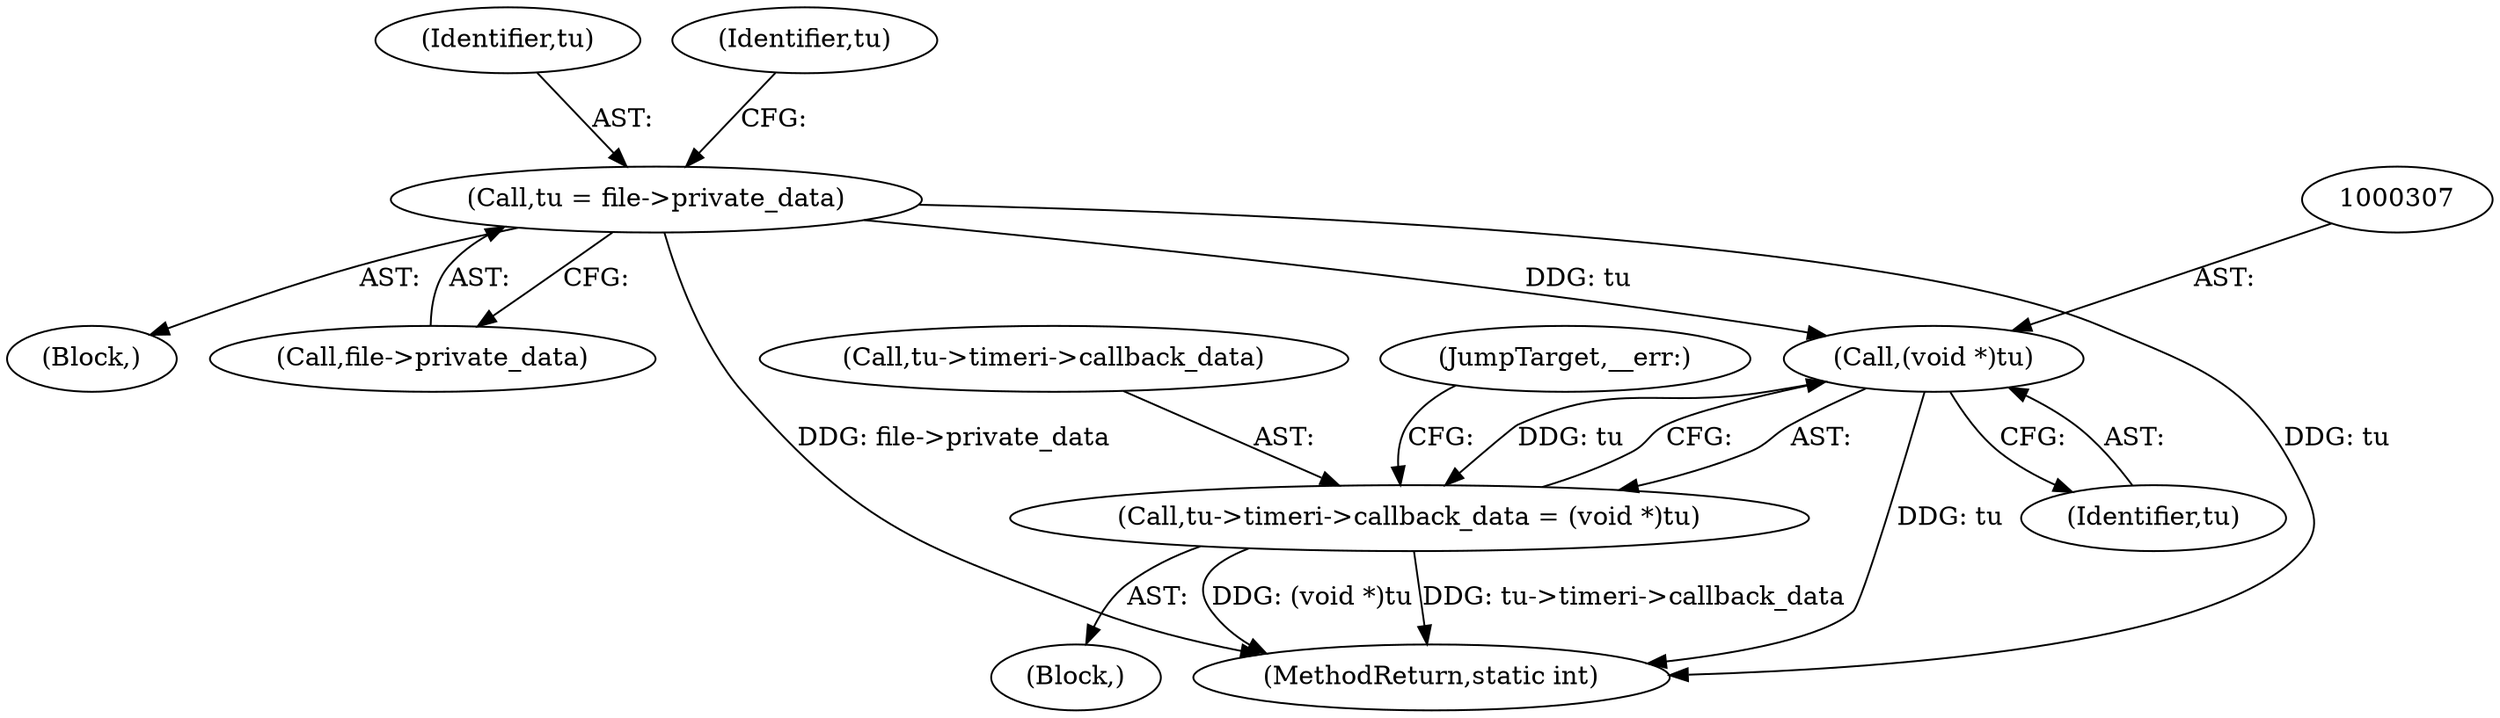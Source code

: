 digraph "0_linux_af368027a49a751d6ff4ee9e3f9961f35bb4fede_2@pointer" {
"1000306" [label="(Call,(void *)tu)"];
"1000111" [label="(Call,tu = file->private_data)"];
"1000300" [label="(Call,tu->timeri->callback_data = (void *)tu)"];
"1000306" [label="(Call,(void *)tu)"];
"1000300" [label="(Call,tu->timeri->callback_data = (void *)tu)"];
"1000301" [label="(Call,tu->timeri->callback_data)"];
"1000111" [label="(Call,tu = file->private_data)"];
"1000317" [label="(MethodReturn,static int)"];
"1000112" [label="(Identifier,tu)"];
"1000113" [label="(Call,file->private_data)"];
"1000103" [label="(Block,)"];
"1000309" [label="(JumpTarget,__err:)"];
"1000119" [label="(Identifier,tu)"];
"1000273" [label="(Block,)"];
"1000308" [label="(Identifier,tu)"];
"1000306" -> "1000300"  [label="AST: "];
"1000306" -> "1000308"  [label="CFG: "];
"1000307" -> "1000306"  [label="AST: "];
"1000308" -> "1000306"  [label="AST: "];
"1000300" -> "1000306"  [label="CFG: "];
"1000306" -> "1000317"  [label="DDG: tu"];
"1000306" -> "1000300"  [label="DDG: tu"];
"1000111" -> "1000306"  [label="DDG: tu"];
"1000111" -> "1000103"  [label="AST: "];
"1000111" -> "1000113"  [label="CFG: "];
"1000112" -> "1000111"  [label="AST: "];
"1000113" -> "1000111"  [label="AST: "];
"1000119" -> "1000111"  [label="CFG: "];
"1000111" -> "1000317"  [label="DDG: tu"];
"1000111" -> "1000317"  [label="DDG: file->private_data"];
"1000300" -> "1000273"  [label="AST: "];
"1000301" -> "1000300"  [label="AST: "];
"1000309" -> "1000300"  [label="CFG: "];
"1000300" -> "1000317"  [label="DDG: tu->timeri->callback_data"];
"1000300" -> "1000317"  [label="DDG: (void *)tu"];
}
